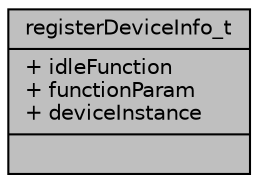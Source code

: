 digraph "registerDeviceInfo_t"
{
  edge [fontname="Helvetica",fontsize="10",labelfontname="Helvetica",labelfontsize="10"];
  node [fontname="Helvetica",fontsize="10",shape=record];
  Node1 [label="{registerDeviceInfo_t\n|+ idleFunction\l+ functionParam\l+ deviceInstance\l|}",height=0.2,width=0.4,color="black", fillcolor="grey75", style="filled", fontcolor="black"];
}
